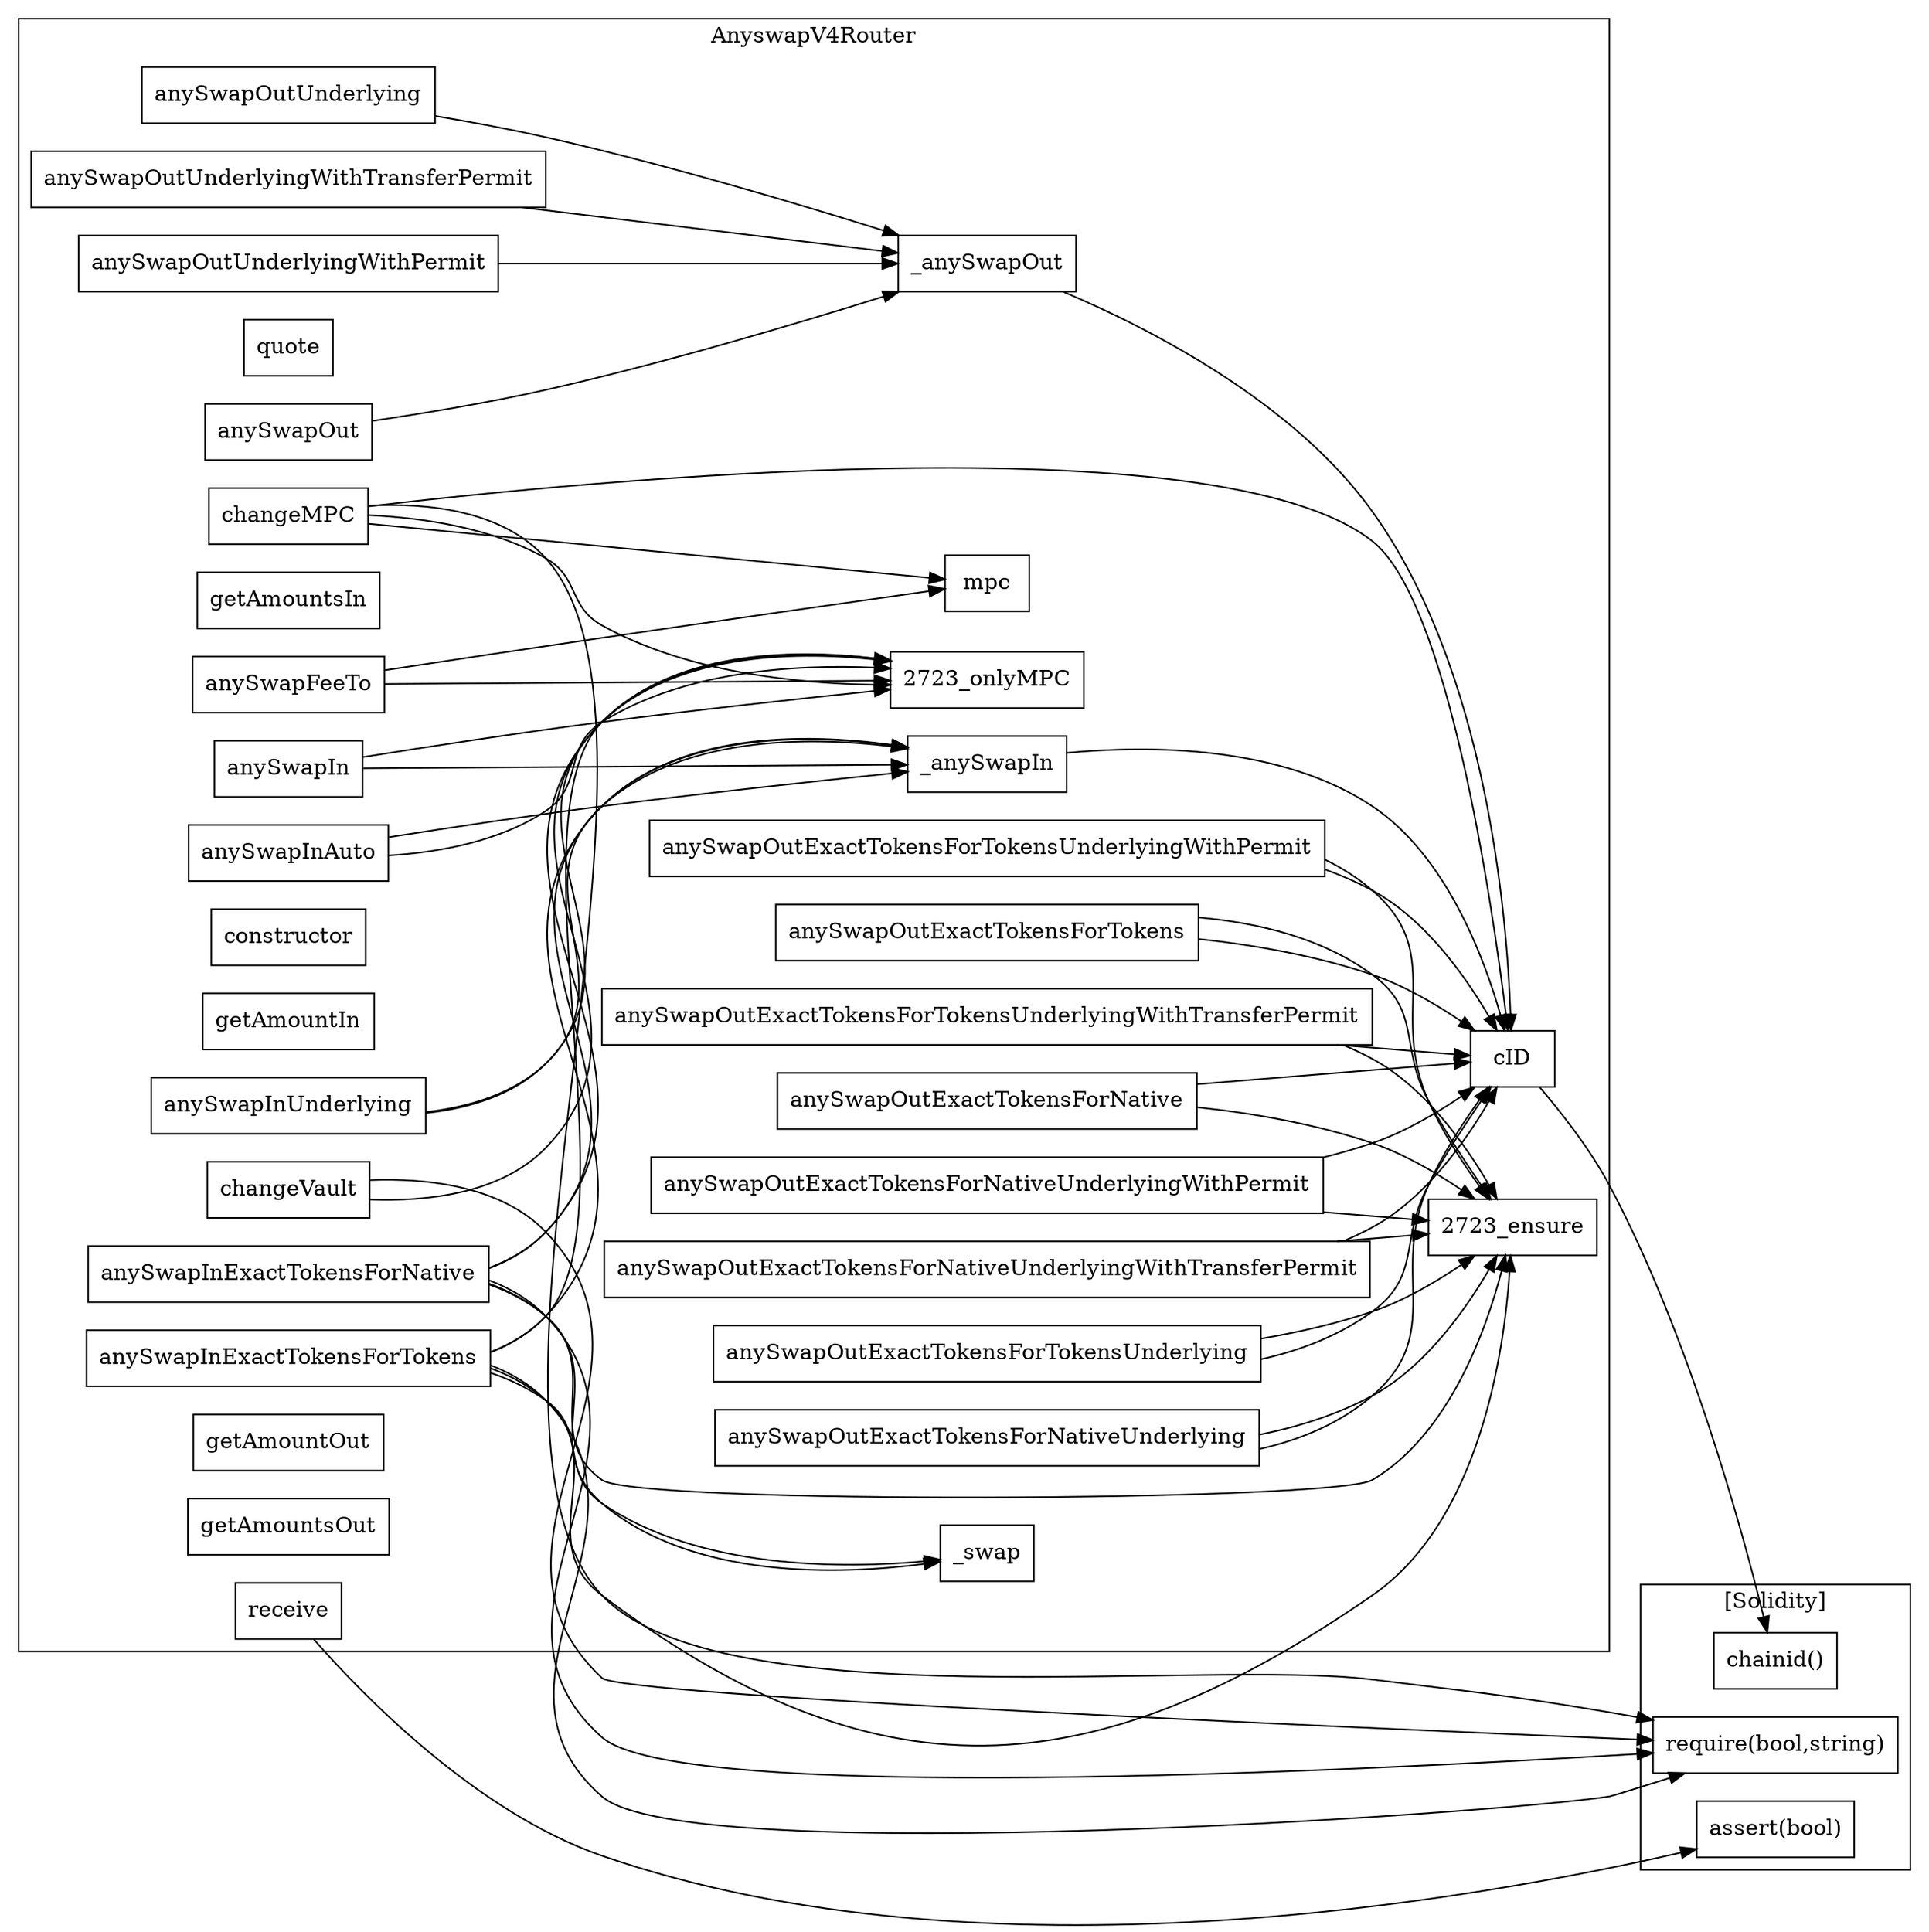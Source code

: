 strict digraph {
rankdir="LR"
node [shape=box]
subgraph cluster_2723_AnyswapV4Router {
label = "AnyswapV4Router"
"2723_anySwapOutExactTokensForNativeUnderlying" [label="anySwapOutExactTokensForNativeUnderlying"]
"2723_anySwapOutUnderlying" [label="anySwapOutUnderlying"]
"2723__anySwapIn" [label="_anySwapIn"]
"2723_anySwapOutUnderlyingWithTransferPermit" [label="anySwapOutUnderlyingWithTransferPermit"]
"2723_receive" [label="receive"]
"2723_anySwapOutExactTokensForNativeUnderlyingWithPermit" [label="anySwapOutExactTokensForNativeUnderlyingWithPermit"]
"2723_anySwapOutExactTokensForNativeUnderlyingWithTransferPermit" [label="anySwapOutExactTokensForNativeUnderlyingWithTransferPermit"]
"2723_quote" [label="quote"]
"2723__swap" [label="_swap"]
"2723_anySwapOutExactTokensForTokensUnderlying" [label="anySwapOutExactTokensForTokensUnderlying"]
"2723_mpc" [label="mpc"]
"2723_changeMPC" [label="changeMPC"]
"2723_anySwapInExactTokensForTokens" [label="anySwapInExactTokensForTokens"]
"2723_getAmountsIn" [label="getAmountsIn"]
"2723_cID" [label="cID"]
"2723_anySwapInUnderlying" [label="anySwapInUnderlying"]
"2723_changeVault" [label="changeVault"]
"2723_anySwapOutExactTokensForTokens" [label="anySwapOutExactTokensForTokens"]
"2723_anySwapOutUnderlyingWithPermit" [label="anySwapOutUnderlyingWithPermit"]
"2723_constructor" [label="constructor"]
"2723_getAmountIn" [label="getAmountIn"]
"2723_anySwapOutExactTokensForTokensUnderlyingWithTransferPermit" [label="anySwapOutExactTokensForTokensUnderlyingWithTransferPermit"]
"2723_anySwapIn" [label="anySwapIn"]
"2723_anySwapOut" [label="anySwapOut"]
"2723_anySwapInAuto" [label="anySwapInAuto"]
"2723__anySwapOut" [label="_anySwapOut"]
"2723_anySwapFeeTo" [label="anySwapFeeTo"]
"2723_anySwapOutExactTokensForNative" [label="anySwapOutExactTokensForNative"]
"2723_getAmountOut" [label="getAmountOut"]
"2723_getAmountsOut" [label="getAmountsOut"]
"2723_anySwapInExactTokensForNative" [label="anySwapInExactTokensForNative"]
"2723_anySwapOutExactTokensForTokensUnderlyingWithPermit" [label="anySwapOutExactTokensForTokensUnderlyingWithPermit"]
"2723_anySwapOutExactTokensForTokensUnderlyingWithTransferPermit" -> "2723_ensure"
"2723_anySwapOutExactTokensForNativeUnderlying" -> "2723_cID"
"2723_anySwapOutExactTokensForTokens" -> "2723_cID"
"2723_anySwapOutExactTokensForNative" -> "2723_cID"
"2723_anySwapInAuto" -> "2723__anySwapIn"
"2723_changeMPC" -> "2723_cID"
"2723_anySwapFeeTo" -> "2723_onlyMPC"
"2723_anySwapIn" -> "2723__anySwapIn"
"2723_anySwapInExactTokensForTokens" -> "2723__anySwapIn"
"2723__anySwapIn" -> "2723_cID"
"2723_anySwapOutExactTokensForNativeUnderlyingWithPermit" -> "2723_cID"
"2723_anySwapOutExactTokensForNativeUnderlyingWithPermit" -> "2723_ensure"
"2723_anySwapFeeTo" -> "2723_mpc"
"2723_anySwapIn" -> "2723_onlyMPC"
"2723_anySwapOutExactTokensForNative" -> "2723_ensure"
"2723_changeMPC" -> "2723_onlyMPC"
"2723_anySwapOutExactTokensForTokensUnderlyingWithPermit" -> "2723_ensure"
"2723_anySwapOut" -> "2723__anySwapOut"
"2723_anySwapInExactTokensForTokens" -> "2723_onlyMPC"
"2723_anySwapInExactTokensForNative" -> "2723_ensure"
"2723_anySwapOutUnderlyingWithTransferPermit" -> "2723__anySwapOut"
"2723_anySwapOutUnderlyingWithPermit" -> "2723__anySwapOut"
"2723_anySwapOutExactTokensForTokensUnderlying" -> "2723_ensure"
"2723_anySwapOutExactTokensForTokensUnderlyingWithTransferPermit" -> "2723_cID"
"2723_anySwapInExactTokensForNative" -> "2723__anySwapIn"
"2723__anySwapOut" -> "2723_cID"
"2723_anySwapInExactTokensForTokens" -> "2723__swap"
"2723_anySwapOutUnderlying" -> "2723__anySwapOut"
"2723_anySwapInExactTokensForNative" -> "2723_onlyMPC"
"2723_anySwapOutExactTokensForTokensUnderlying" -> "2723_cID"
"2723_changeMPC" -> "2723_mpc"
"2723_anySwapOutExactTokensForTokens" -> "2723_ensure"
"2723_anySwapOutExactTokensForNativeUnderlyingWithTransferPermit" -> "2723_cID"
"2723_anySwapOutExactTokensForTokensUnderlyingWithPermit" -> "2723_cID"
"2723_anySwapOutExactTokensForNativeUnderlyingWithTransferPermit" -> "2723_ensure"
"2723_anySwapInAuto" -> "2723_onlyMPC"
"2723_anySwapInUnderlying" -> "2723_onlyMPC"
"2723_changeVault" -> "2723_onlyMPC"
"2723_anySwapOutExactTokensForNativeUnderlying" -> "2723_ensure"
"2723_anySwapInUnderlying" -> "2723__anySwapIn"
"2723_anySwapInExactTokensForTokens" -> "2723_ensure"
"2723_anySwapInExactTokensForNative" -> "2723__swap"
}subgraph cluster_solidity {
label = "[Solidity]"
"chainid()" 
"require(bool,string)" 
"assert(bool)" 
"2723_cID" -> "chainid()"
"2723_receive" -> "assert(bool)"
"2723_anySwapInExactTokensForTokens" -> "require(bool,string)"
"2723_changeMPC" -> "require(bool,string)"
"2723_anySwapInExactTokensForNative" -> "require(bool,string)"
"2723_changeVault" -> "require(bool,string)"
}
}